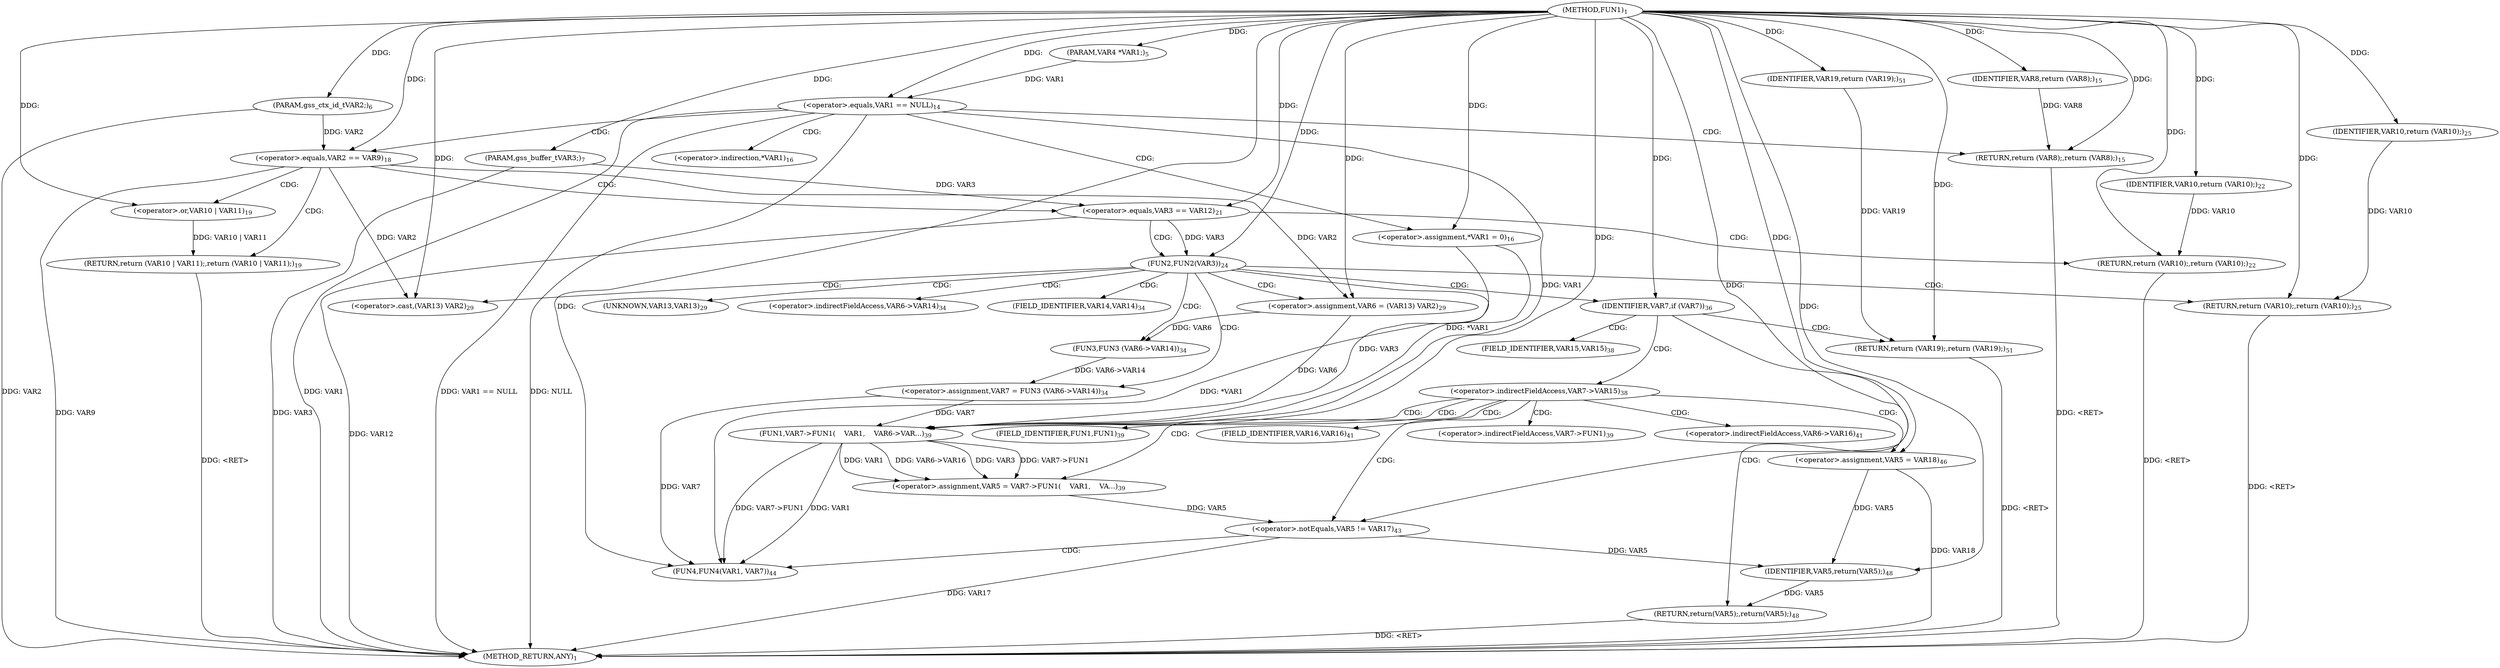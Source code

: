digraph "FUN1" {  
"8" [label = <(METHOD,FUN1)<SUB>1</SUB>> ]
"96" [label = <(METHOD_RETURN,ANY)<SUB>1</SUB>> ]
"9" [label = <(PARAM,VAR4 *		VAR1;)<SUB>5</SUB>> ]
"10" [label = <(PARAM,gss_ctx_id_t		VAR2;)<SUB>6</SUB>> ]
"11" [label = <(PARAM,gss_buffer_t		VAR3;)<SUB>7</SUB>> ]
"23" [label = <(&lt;operator&gt;.assignment,*VAR1 = 0)<SUB>16</SUB>> ]
"49" [label = <(&lt;operator&gt;.assignment,VAR6 = (VAR13) VAR2)<SUB>29</SUB>> ]
"54" [label = <(&lt;operator&gt;.assignment,VAR7 = FUN3 (VAR6-&gt;VAR14))<SUB>34</SUB>> ]
"94" [label = <(RETURN,return (VAR19);,return (VAR19);)<SUB>51</SUB>> ]
"17" [label = <(&lt;operator&gt;.equals,VAR1 == NULL)<SUB>14</SUB>> ]
"28" [label = <(&lt;operator&gt;.equals,VAR2 == VAR9)<SUB>18</SUB>> ]
"37" [label = <(&lt;operator&gt;.equals,VAR3 == VAR12)<SUB>21</SUB>> ]
"44" [label = <(FUN2,FUN2(VAR3))<SUB>24</SUB>> ]
"61" [label = <(IDENTIFIER,VAR7,if (VAR7))<SUB>36</SUB>> ]
"95" [label = <(IDENTIFIER,VAR19,return (VAR19);)<SUB>51</SUB>> ]
"21" [label = <(RETURN,return (VAR8);,return (VAR8);)<SUB>15</SUB>> ]
"32" [label = <(RETURN,return (VAR10 | VAR11);,return (VAR10 | VAR11);)<SUB>19</SUB>> ]
"41" [label = <(RETURN,return (VAR10);,return (VAR10);)<SUB>22</SUB>> ]
"47" [label = <(RETURN,return (VAR10);,return (VAR10);)<SUB>25</SUB>> ]
"51" [label = <(&lt;operator&gt;.cast,(VAR13) VAR2)<SUB>29</SUB>> ]
"56" [label = <(FUN3,FUN3 (VAR6-&gt;VAR14))<SUB>34</SUB>> ]
"92" [label = <(RETURN,return(VAR5);,return(VAR5);)<SUB>48</SUB>> ]
"22" [label = <(IDENTIFIER,VAR8,return (VAR8);)<SUB>15</SUB>> ]
"33" [label = <(&lt;operator&gt;.or,VAR10 | VAR11)<SUB>19</SUB>> ]
"42" [label = <(IDENTIFIER,VAR10,return (VAR10);)<SUB>22</SUB>> ]
"48" [label = <(IDENTIFIER,VAR10,return (VAR10);)<SUB>25</SUB>> ]
"93" [label = <(IDENTIFIER,VAR5,return(VAR5);)<SUB>48</SUB>> ]
"68" [label = <(&lt;operator&gt;.assignment,VAR5 = VAR7-&gt;FUN1(
						    VAR1,
						    VA...)<SUB>39</SUB>> ]
"80" [label = <(&lt;operator&gt;.notEquals,VAR5 != VAR17)<SUB>43</SUB>> ]
"89" [label = <(&lt;operator&gt;.assignment,VAR5 = VAR18)<SUB>46</SUB>> ]
"70" [label = <(FUN1,VAR7-&gt;FUN1(
						    VAR1,
						    VAR6-&gt;VAR...)<SUB>39</SUB>> ]
"84" [label = <(FUN4,FUN4(VAR1, VAR7))<SUB>44</SUB>> ]
"24" [label = <(&lt;operator&gt;.indirection,*VAR1)<SUB>16</SUB>> ]
"52" [label = <(UNKNOWN,VAR13,VAR13)<SUB>29</SUB>> ]
"57" [label = <(&lt;operator&gt;.indirectFieldAccess,VAR6-&gt;VAR14)<SUB>34</SUB>> ]
"59" [label = <(FIELD_IDENTIFIER,VAR14,VAR14)<SUB>34</SUB>> ]
"64" [label = <(&lt;operator&gt;.indirectFieldAccess,VAR7-&gt;VAR15)<SUB>38</SUB>> ]
"66" [label = <(FIELD_IDENTIFIER,VAR15,VAR15)<SUB>38</SUB>> ]
"71" [label = <(&lt;operator&gt;.indirectFieldAccess,VAR7-&gt;FUN1)<SUB>39</SUB>> ]
"75" [label = <(&lt;operator&gt;.indirectFieldAccess,VAR6-&gt;VAR16)<SUB>41</SUB>> ]
"73" [label = <(FIELD_IDENTIFIER,FUN1,FUN1)<SUB>39</SUB>> ]
"77" [label = <(FIELD_IDENTIFIER,VAR16,VAR16)<SUB>41</SUB>> ]
  "92" -> "96"  [ label = "DDG: &lt;RET&gt;"] 
  "47" -> "96"  [ label = "DDG: &lt;RET&gt;"] 
  "94" -> "96"  [ label = "DDG: &lt;RET&gt;"] 
  "32" -> "96"  [ label = "DDG: &lt;RET&gt;"] 
  "41" -> "96"  [ label = "DDG: &lt;RET&gt;"] 
  "21" -> "96"  [ label = "DDG: &lt;RET&gt;"] 
  "10" -> "96"  [ label = "DDG: VAR2"] 
  "11" -> "96"  [ label = "DDG: VAR3"] 
  "17" -> "96"  [ label = "DDG: VAR1"] 
  "17" -> "96"  [ label = "DDG: VAR1 == NULL"] 
  "37" -> "96"  [ label = "DDG: VAR12"] 
  "17" -> "96"  [ label = "DDG: NULL"] 
  "28" -> "96"  [ label = "DDG: VAR9"] 
  "89" -> "96"  [ label = "DDG: VAR18"] 
  "80" -> "96"  [ label = "DDG: VAR17"] 
  "8" -> "9"  [ label = "DDG: "] 
  "8" -> "10"  [ label = "DDG: "] 
  "8" -> "11"  [ label = "DDG: "] 
  "8" -> "23"  [ label = "DDG: "] 
  "28" -> "49"  [ label = "DDG: VAR2"] 
  "8" -> "49"  [ label = "DDG: "] 
  "56" -> "54"  [ label = "DDG: VAR6-&gt;VAR14"] 
  "95" -> "94"  [ label = "DDG: VAR19"] 
  "8" -> "94"  [ label = "DDG: "] 
  "8" -> "61"  [ label = "DDG: "] 
  "8" -> "95"  [ label = "DDG: "] 
  "9" -> "17"  [ label = "DDG: VAR1"] 
  "8" -> "17"  [ label = "DDG: "] 
  "22" -> "21"  [ label = "DDG: VAR8"] 
  "8" -> "21"  [ label = "DDG: "] 
  "10" -> "28"  [ label = "DDG: VAR2"] 
  "8" -> "28"  [ label = "DDG: "] 
  "33" -> "32"  [ label = "DDG: VAR10 | VAR11"] 
  "11" -> "37"  [ label = "DDG: VAR3"] 
  "8" -> "37"  [ label = "DDG: "] 
  "42" -> "41"  [ label = "DDG: VAR10"] 
  "8" -> "41"  [ label = "DDG: "] 
  "37" -> "44"  [ label = "DDG: VAR3"] 
  "8" -> "44"  [ label = "DDG: "] 
  "48" -> "47"  [ label = "DDG: VAR10"] 
  "8" -> "47"  [ label = "DDG: "] 
  "28" -> "51"  [ label = "DDG: VAR2"] 
  "8" -> "51"  [ label = "DDG: "] 
  "49" -> "56"  [ label = "DDG: VAR6"] 
  "93" -> "92"  [ label = "DDG: VAR5"] 
  "8" -> "22"  [ label = "DDG: "] 
  "8" -> "42"  [ label = "DDG: "] 
  "8" -> "48"  [ label = "DDG: "] 
  "89" -> "93"  [ label = "DDG: VAR5"] 
  "80" -> "93"  [ label = "DDG: VAR5"] 
  "8" -> "93"  [ label = "DDG: "] 
  "8" -> "33"  [ label = "DDG: "] 
  "70" -> "68"  [ label = "DDG: VAR7-&gt;FUN1"] 
  "70" -> "68"  [ label = "DDG: VAR1"] 
  "70" -> "68"  [ label = "DDG: VAR6-&gt;VAR16"] 
  "70" -> "68"  [ label = "DDG: VAR3"] 
  "8" -> "89"  [ label = "DDG: "] 
  "54" -> "70"  [ label = "DDG: VAR7"] 
  "17" -> "70"  [ label = "DDG: VAR1"] 
  "23" -> "70"  [ label = "DDG: *VAR1"] 
  "8" -> "70"  [ label = "DDG: "] 
  "49" -> "70"  [ label = "DDG: VAR6"] 
  "44" -> "70"  [ label = "DDG: VAR3"] 
  "68" -> "80"  [ label = "DDG: VAR5"] 
  "8" -> "80"  [ label = "DDG: "] 
  "23" -> "84"  [ label = "DDG: *VAR1"] 
  "70" -> "84"  [ label = "DDG: VAR1"] 
  "8" -> "84"  [ label = "DDG: "] 
  "54" -> "84"  [ label = "DDG: VAR7"] 
  "70" -> "84"  [ label = "DDG: VAR7-&gt;FUN1"] 
  "17" -> "21"  [ label = "CDG: "] 
  "17" -> "28"  [ label = "CDG: "] 
  "17" -> "24"  [ label = "CDG: "] 
  "17" -> "23"  [ label = "CDG: "] 
  "28" -> "32"  [ label = "CDG: "] 
  "28" -> "37"  [ label = "CDG: "] 
  "28" -> "33"  [ label = "CDG: "] 
  "37" -> "44"  [ label = "CDG: "] 
  "37" -> "41"  [ label = "CDG: "] 
  "44" -> "47"  [ label = "CDG: "] 
  "44" -> "49"  [ label = "CDG: "] 
  "44" -> "51"  [ label = "CDG: "] 
  "44" -> "57"  [ label = "CDG: "] 
  "44" -> "52"  [ label = "CDG: "] 
  "44" -> "56"  [ label = "CDG: "] 
  "44" -> "59"  [ label = "CDG: "] 
  "44" -> "54"  [ label = "CDG: "] 
  "44" -> "61"  [ label = "CDG: "] 
  "61" -> "94"  [ label = "CDG: "] 
  "61" -> "64"  [ label = "CDG: "] 
  "61" -> "66"  [ label = "CDG: "] 
  "61" -> "92"  [ label = "CDG: "] 
  "64" -> "68"  [ label = "CDG: "] 
  "64" -> "73"  [ label = "CDG: "] 
  "64" -> "77"  [ label = "CDG: "] 
  "64" -> "89"  [ label = "CDG: "] 
  "64" -> "75"  [ label = "CDG: "] 
  "64" -> "80"  [ label = "CDG: "] 
  "64" -> "71"  [ label = "CDG: "] 
  "64" -> "70"  [ label = "CDG: "] 
  "80" -> "84"  [ label = "CDG: "] 
}
